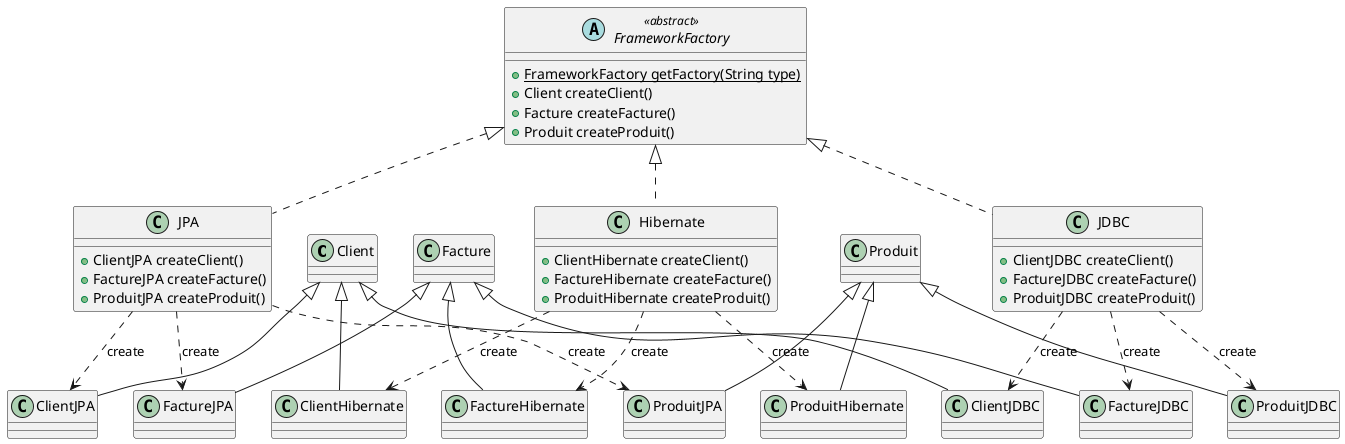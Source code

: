 @startuml ex_2_8_alt
    class Client
    class Facture
    class Produit


    class ClientJPA
    class ClientHibernate
    class ClientJDBC

    class FactureJPA
    class FactureHibernate
    class FactureJDBC

    class ProduitJPA
    class ProduitHibernate
    class ProduitJDBC

    abstract class FrameworkFactory <<abstract>> {
        +{static} FrameworkFactory getFactory(String type)
        + Client createClient()
        + Facture createFacture()
        + Produit createProduit()
    }

    class JPA {
        + ClientJPA createClient()
        + FactureJPA createFacture()
        + ProduitJPA createProduit()
    }

    class Hibernate {
        + ClientHibernate createClient()
        + FactureHibernate createFacture()
        + ProduitHibernate createProduit()
    }

    class JDBC {
        + ClientJDBC createClient()
        + FactureJDBC createFacture()
        + ProduitJDBC createProduit()
    }

    Client <|-- ClientJPA
    Client <|-- ClientHibernate
    Client <|-- ClientJDBC
    Facture <|-- FactureJPA
    Facture <|-- FactureHibernate
    Facture <|-- FactureJDBC
    Produit <|-- ProduitJPA
    Produit <|-- ProduitHibernate
    Produit <|-- ProduitJDBC

    FrameworkFactory <|.. JDBC
    FrameworkFactory <|.. JPA
    FrameworkFactory <|.. Hibernate
    
    JDBC ..> ClientJDBC : create
    JDBC ..> FactureJDBC : create
    JDBC ..> ProduitJDBC : create

    JPA ..> ClientJPA : create
    JPA ..> FactureJPA : create
    JPA ..> ProduitJPA : create
    
    Hibernate ..> ClientHibernate : create
    Hibernate ..> FactureHibernate : create
    Hibernate ..> ProduitHibernate : create



    

@enduml